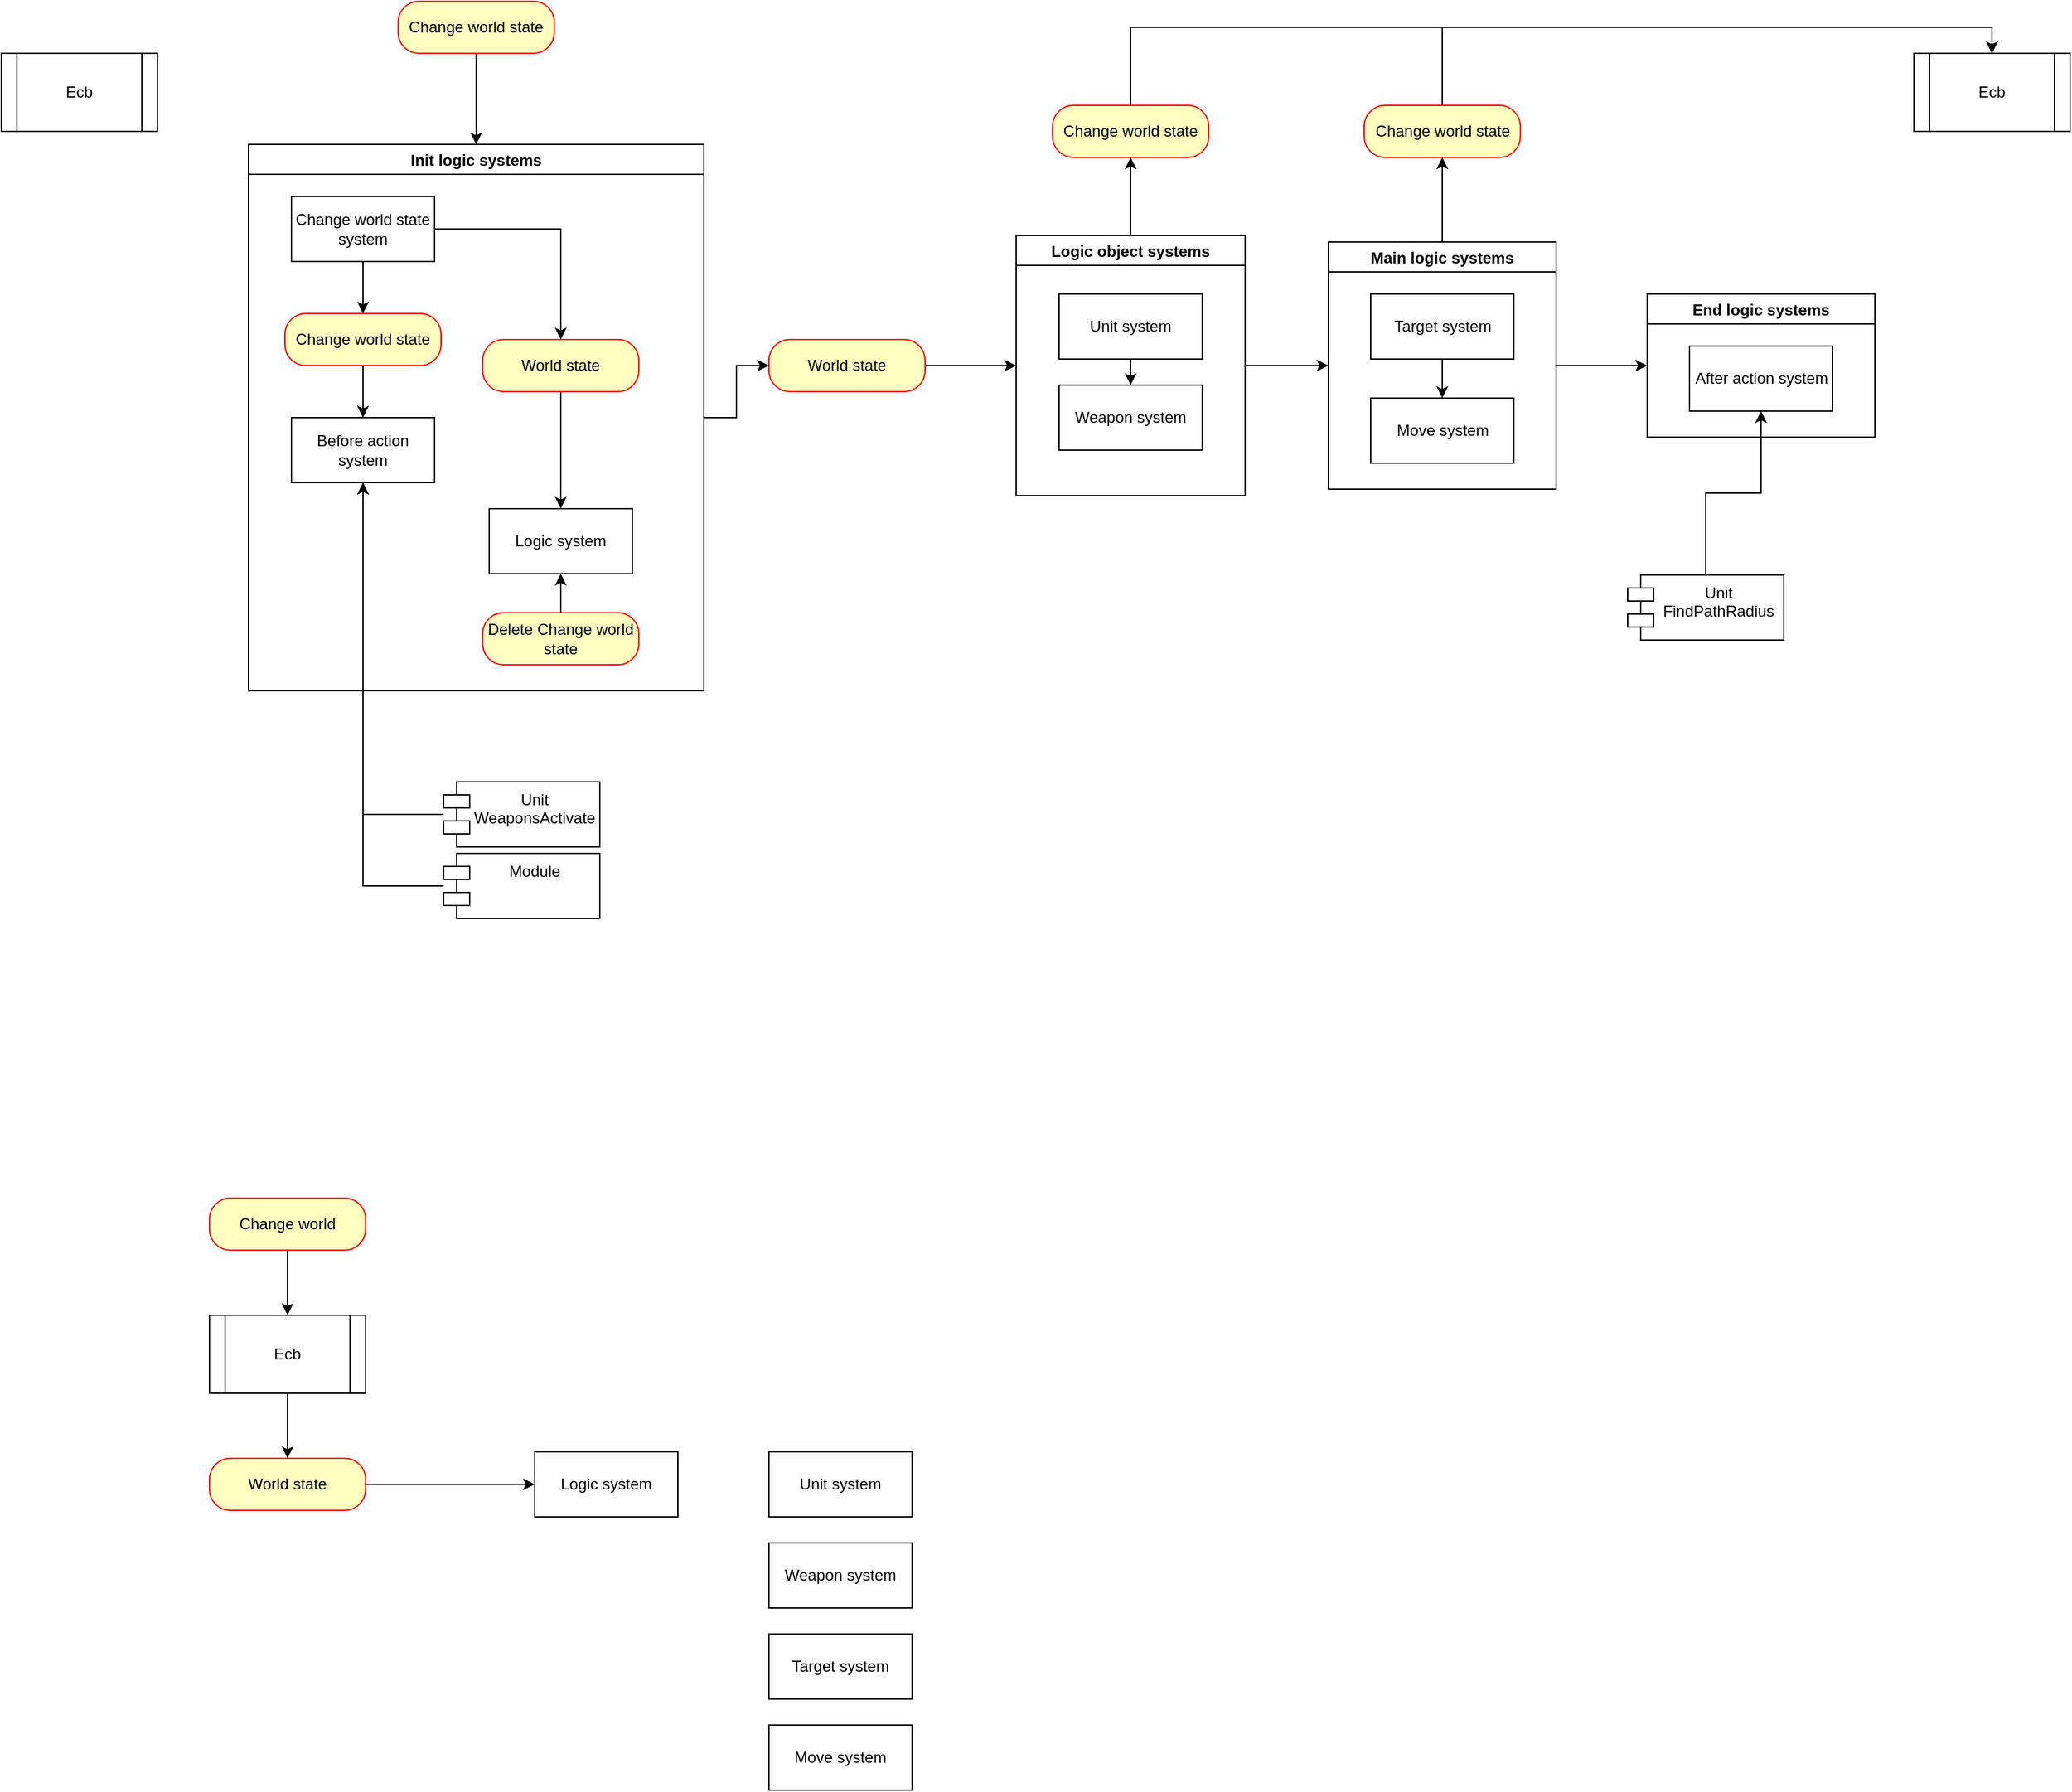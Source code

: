 <mxfile version="24.2.5" type="device">
  <diagram name="Page-1" id="e7e014a7-5840-1c2e-5031-d8a46d1fe8dd">
    <mxGraphModel dx="2669" dy="1713" grid="1" gridSize="10" guides="1" tooltips="1" connect="1" arrows="1" fold="1" page="1" pageScale="1" pageWidth="1169" pageHeight="826" background="none" math="0" shadow="0">
      <root>
        <mxCell id="0" />
        <mxCell id="1" parent="0" />
        <mxCell id="HRvXYHc8o0frA4JeWxxP-78" style="edgeStyle=orthogonalEdgeStyle;rounded=0;orthogonalLoop=1;jettySize=auto;html=1;entryX=0;entryY=0.5;entryDx=0;entryDy=0;" parent="1" source="LcB2ee6cxv5KPlvGH40b-41" target="HRvXYHc8o0frA4JeWxxP-27" edge="1">
          <mxGeometry relative="1" as="geometry" />
        </mxCell>
        <mxCell id="HRvXYHc8o0frA4JeWxxP-90" style="edgeStyle=orthogonalEdgeStyle;rounded=0;orthogonalLoop=1;jettySize=auto;html=1;entryX=0.5;entryY=1;entryDx=0;entryDy=0;" parent="1" source="LcB2ee6cxv5KPlvGH40b-41" target="HRvXYHc8o0frA4JeWxxP-88" edge="1">
          <mxGeometry relative="1" as="geometry" />
        </mxCell>
        <mxCell id="LcB2ee6cxv5KPlvGH40b-41" value="Logic object systems" style="swimlane;" parent="1" vertex="1">
          <mxGeometry x="610" y="60" width="176" height="200" as="geometry" />
        </mxCell>
        <mxCell id="HRvXYHc8o0frA4JeWxxP-3" value="Unit system" style="html=1;whiteSpace=wrap;" parent="LcB2ee6cxv5KPlvGH40b-41" vertex="1">
          <mxGeometry x="33" y="45" width="110" height="50" as="geometry" />
        </mxCell>
        <mxCell id="HRvXYHc8o0frA4JeWxxP-4" value="Weapon system" style="html=1;whiteSpace=wrap;" parent="LcB2ee6cxv5KPlvGH40b-41" vertex="1">
          <mxGeometry x="33" y="115" width="110" height="50" as="geometry" />
        </mxCell>
        <mxCell id="HRvXYHc8o0frA4JeWxxP-14" value="" style="edgeStyle=orthogonalEdgeStyle;rounded=0;orthogonalLoop=1;jettySize=auto;html=1;" parent="LcB2ee6cxv5KPlvGH40b-41" source="HRvXYHc8o0frA4JeWxxP-3" target="HRvXYHc8o0frA4JeWxxP-4" edge="1">
          <mxGeometry relative="1" as="geometry" />
        </mxCell>
        <mxCell id="HRvXYHc8o0frA4JeWxxP-102" style="edgeStyle=orthogonalEdgeStyle;rounded=0;orthogonalLoop=1;jettySize=auto;html=1;entryX=0.5;entryY=0;entryDx=0;entryDy=0;" parent="1" source="HRvXYHc8o0frA4JeWxxP-9" target="HRvXYHc8o0frA4JeWxxP-26" edge="1">
          <mxGeometry relative="1" as="geometry" />
        </mxCell>
        <mxCell id="HRvXYHc8o0frA4JeWxxP-9" value="Change world state" style="rounded=1;whiteSpace=wrap;html=1;arcSize=40;fontColor=#000000;fillColor=#ffffc0;strokeColor=#ff0000;" parent="1" vertex="1">
          <mxGeometry x="135" y="-120" width="120" height="40" as="geometry" />
        </mxCell>
        <mxCell id="HRvXYHc8o0frA4JeWxxP-79" style="edgeStyle=orthogonalEdgeStyle;rounded=0;orthogonalLoop=1;jettySize=auto;html=1;entryX=0;entryY=0.5;entryDx=0;entryDy=0;" parent="1" source="HRvXYHc8o0frA4JeWxxP-98" target="LcB2ee6cxv5KPlvGH40b-41" edge="1">
          <mxGeometry relative="1" as="geometry" />
        </mxCell>
        <mxCell id="HRvXYHc8o0frA4JeWxxP-26" value="Init logic systems" style="swimlane;" parent="1" vertex="1">
          <mxGeometry x="20" y="-10" width="350" height="420" as="geometry" />
        </mxCell>
        <mxCell id="HRvXYHc8o0frA4JeWxxP-35" value="Before action system" style="html=1;whiteSpace=wrap;" parent="HRvXYHc8o0frA4JeWxxP-26" vertex="1">
          <mxGeometry x="33" y="210" width="110" height="50" as="geometry" />
        </mxCell>
        <mxCell id="HRvXYHc8o0frA4JeWxxP-36" value="&lt;div&gt;Logic system&lt;br&gt;&lt;/div&gt;" style="html=1;whiteSpace=wrap;" parent="HRvXYHc8o0frA4JeWxxP-26" vertex="1">
          <mxGeometry x="185" y="280" width="110" height="50" as="geometry" />
        </mxCell>
        <mxCell id="HRvXYHc8o0frA4JeWxxP-96" style="edgeStyle=orthogonalEdgeStyle;rounded=0;orthogonalLoop=1;jettySize=auto;html=1;" parent="HRvXYHc8o0frA4JeWxxP-26" source="HRvXYHc8o0frA4JeWxxP-19" target="HRvXYHc8o0frA4JeWxxP-95" edge="1">
          <mxGeometry relative="1" as="geometry" />
        </mxCell>
        <mxCell id="HRvXYHc8o0frA4JeWxxP-105" style="edgeStyle=orthogonalEdgeStyle;rounded=0;orthogonalLoop=1;jettySize=auto;html=1;" parent="HRvXYHc8o0frA4JeWxxP-26" source="HRvXYHc8o0frA4JeWxxP-106" target="HRvXYHc8o0frA4JeWxxP-35" edge="1">
          <mxGeometry relative="1" as="geometry" />
        </mxCell>
        <mxCell id="HRvXYHc8o0frA4JeWxxP-19" value="Change world state system" style="html=1;whiteSpace=wrap;" parent="HRvXYHc8o0frA4JeWxxP-26" vertex="1">
          <mxGeometry x="33" y="40" width="110" height="50" as="geometry" />
        </mxCell>
        <mxCell id="HRvXYHc8o0frA4JeWxxP-97" style="edgeStyle=orthogonalEdgeStyle;rounded=0;orthogonalLoop=1;jettySize=auto;html=1;entryX=0.5;entryY=0;entryDx=0;entryDy=0;" parent="HRvXYHc8o0frA4JeWxxP-26" source="HRvXYHc8o0frA4JeWxxP-95" target="HRvXYHc8o0frA4JeWxxP-36" edge="1">
          <mxGeometry relative="1" as="geometry" />
        </mxCell>
        <mxCell id="HRvXYHc8o0frA4JeWxxP-95" value="&lt;div&gt;World state&lt;/div&gt;" style="rounded=1;whiteSpace=wrap;html=1;arcSize=40;fontColor=#000000;fillColor=#ffffc0;strokeColor=#ff0000;" parent="HRvXYHc8o0frA4JeWxxP-26" vertex="1">
          <mxGeometry x="180" y="150" width="120" height="40" as="geometry" />
        </mxCell>
        <mxCell id="HRvXYHc8o0frA4JeWxxP-106" value="Change world state" style="rounded=1;whiteSpace=wrap;html=1;arcSize=40;fontColor=#000000;fillColor=#ffffc0;strokeColor=#ff0000;" parent="HRvXYHc8o0frA4JeWxxP-26" vertex="1">
          <mxGeometry x="28" y="130" width="120" height="40" as="geometry" />
        </mxCell>
        <mxCell id="HRvXYHc8o0frA4JeWxxP-107" value="" style="edgeStyle=orthogonalEdgeStyle;rounded=0;orthogonalLoop=1;jettySize=auto;html=1;" parent="HRvXYHc8o0frA4JeWxxP-26" source="HRvXYHc8o0frA4JeWxxP-19" target="HRvXYHc8o0frA4JeWxxP-106" edge="1">
          <mxGeometry relative="1" as="geometry">
            <mxPoint x="108" y="80" as="sourcePoint" />
            <mxPoint x="108" y="200" as="targetPoint" />
          </mxGeometry>
        </mxCell>
        <mxCell id="HRvXYHc8o0frA4JeWxxP-100" value="Delete Change world state" style="rounded=1;whiteSpace=wrap;html=1;arcSize=40;fontColor=#000000;fillColor=#ffffc0;strokeColor=#ff0000;" parent="HRvXYHc8o0frA4JeWxxP-26" vertex="1">
          <mxGeometry x="180" y="360" width="120" height="40" as="geometry" />
        </mxCell>
        <mxCell id="HRvXYHc8o0frA4JeWxxP-108" style="edgeStyle=orthogonalEdgeStyle;rounded=0;orthogonalLoop=1;jettySize=auto;html=1;" parent="HRvXYHc8o0frA4JeWxxP-26" source="HRvXYHc8o0frA4JeWxxP-100" target="HRvXYHc8o0frA4JeWxxP-36" edge="1">
          <mxGeometry relative="1" as="geometry" />
        </mxCell>
        <mxCell id="HRvXYHc8o0frA4JeWxxP-71" style="edgeStyle=orthogonalEdgeStyle;rounded=0;orthogonalLoop=1;jettySize=auto;html=1;" parent="1" source="HRvXYHc8o0frA4JeWxxP-27" target="HRvXYHc8o0frA4JeWxxP-65" edge="1">
          <mxGeometry relative="1" as="geometry" />
        </mxCell>
        <mxCell id="HRvXYHc8o0frA4JeWxxP-92" style="edgeStyle=orthogonalEdgeStyle;rounded=0;orthogonalLoop=1;jettySize=auto;html=1;entryX=0.5;entryY=1;entryDx=0;entryDy=0;" parent="1" source="HRvXYHc8o0frA4JeWxxP-27" target="HRvXYHc8o0frA4JeWxxP-89" edge="1">
          <mxGeometry relative="1" as="geometry" />
        </mxCell>
        <mxCell id="HRvXYHc8o0frA4JeWxxP-27" value="Main logic systems" style="swimlane;" parent="1" vertex="1">
          <mxGeometry x="850" y="65" width="175" height="190" as="geometry" />
        </mxCell>
        <mxCell id="HRvXYHc8o0frA4JeWxxP-5" value="Target system" style="html=1;whiteSpace=wrap;" parent="HRvXYHc8o0frA4JeWxxP-27" vertex="1">
          <mxGeometry x="32.5" y="40" width="110" height="50" as="geometry" />
        </mxCell>
        <mxCell id="HRvXYHc8o0frA4JeWxxP-6" value="Move system" style="html=1;whiteSpace=wrap;" parent="HRvXYHc8o0frA4JeWxxP-27" vertex="1">
          <mxGeometry x="32.5" y="120" width="110" height="50" as="geometry" />
        </mxCell>
        <mxCell id="HRvXYHc8o0frA4JeWxxP-17" value="" style="edgeStyle=orthogonalEdgeStyle;rounded=0;orthogonalLoop=1;jettySize=auto;html=1;entryX=0.5;entryY=0;entryDx=0;entryDy=0;" parent="HRvXYHc8o0frA4JeWxxP-27" source="HRvXYHc8o0frA4JeWxxP-5" target="HRvXYHc8o0frA4JeWxxP-6" edge="1">
          <mxGeometry relative="1" as="geometry" />
        </mxCell>
        <mxCell id="HRvXYHc8o0frA4JeWxxP-103" style="edgeStyle=orthogonalEdgeStyle;rounded=0;orthogonalLoop=1;jettySize=auto;html=1;entryX=0.5;entryY=1;entryDx=0;entryDy=0;" parent="1" source="HRvXYHc8o0frA4JeWxxP-51" target="HRvXYHc8o0frA4JeWxxP-35" edge="1">
          <mxGeometry relative="1" as="geometry" />
        </mxCell>
        <mxCell id="HRvXYHc8o0frA4JeWxxP-51" value="Unit WeaponsActivate" style="shape=module;align=left;spacingLeft=20;align=center;verticalAlign=top;whiteSpace=wrap;html=1;" parent="1" vertex="1">
          <mxGeometry x="170" y="480" width="120" height="50" as="geometry" />
        </mxCell>
        <mxCell id="HRvXYHc8o0frA4JeWxxP-104" style="edgeStyle=orthogonalEdgeStyle;rounded=0;orthogonalLoop=1;jettySize=auto;html=1;entryX=0.5;entryY=1;entryDx=0;entryDy=0;" parent="1" source="HRvXYHc8o0frA4JeWxxP-53" target="HRvXYHc8o0frA4JeWxxP-35" edge="1">
          <mxGeometry relative="1" as="geometry" />
        </mxCell>
        <mxCell id="HRvXYHc8o0frA4JeWxxP-53" value="Module" style="shape=module;align=left;spacingLeft=20;align=center;verticalAlign=top;whiteSpace=wrap;html=1;" parent="1" vertex="1">
          <mxGeometry x="170" y="535" width="120" height="50" as="geometry" />
        </mxCell>
        <mxCell id="HRvXYHc8o0frA4JeWxxP-109" style="edgeStyle=orthogonalEdgeStyle;rounded=0;orthogonalLoop=1;jettySize=auto;html=1;" parent="1" source="HRvXYHc8o0frA4JeWxxP-56" target="HRvXYHc8o0frA4JeWxxP-8" edge="1">
          <mxGeometry relative="1" as="geometry" />
        </mxCell>
        <mxCell id="HRvXYHc8o0frA4JeWxxP-56" value="Unit FindPathRadius" style="shape=module;align=left;spacingLeft=20;align=center;verticalAlign=top;whiteSpace=wrap;html=1;" parent="1" vertex="1">
          <mxGeometry x="1080" y="321" width="120" height="50" as="geometry" />
        </mxCell>
        <mxCell id="HRvXYHc8o0frA4JeWxxP-62" value="Ecb" style="shape=process;whiteSpace=wrap;html=1;backgroundOutline=1;" parent="1" vertex="1">
          <mxGeometry x="1300" y="-80" width="120" height="60" as="geometry" />
        </mxCell>
        <mxCell id="HRvXYHc8o0frA4JeWxxP-65" value="End logic systems" style="swimlane;" parent="1" vertex="1">
          <mxGeometry x="1095" y="105" width="175" height="110" as="geometry" />
        </mxCell>
        <mxCell id="HRvXYHc8o0frA4JeWxxP-8" value="After action system" style="html=1;whiteSpace=wrap;" parent="HRvXYHc8o0frA4JeWxxP-65" vertex="1">
          <mxGeometry x="32.5" y="40" width="110" height="50" as="geometry" />
        </mxCell>
        <mxCell id="HRvXYHc8o0frA4JeWxxP-91" style="edgeStyle=orthogonalEdgeStyle;rounded=0;orthogonalLoop=1;jettySize=auto;html=1;entryX=0.5;entryY=0;entryDx=0;entryDy=0;exitX=0.5;exitY=0;exitDx=0;exitDy=0;" parent="1" source="HRvXYHc8o0frA4JeWxxP-88" target="HRvXYHc8o0frA4JeWxxP-62" edge="1">
          <mxGeometry relative="1" as="geometry">
            <mxPoint x="877.5" y="-110" as="targetPoint" />
          </mxGeometry>
        </mxCell>
        <mxCell id="HRvXYHc8o0frA4JeWxxP-88" value="Change world state" style="rounded=1;whiteSpace=wrap;html=1;arcSize=40;fontColor=#000000;fillColor=#ffffc0;strokeColor=#ff0000;" parent="1" vertex="1">
          <mxGeometry x="638" y="-40" width="120" height="40" as="geometry" />
        </mxCell>
        <mxCell id="HRvXYHc8o0frA4JeWxxP-93" style="edgeStyle=orthogonalEdgeStyle;rounded=0;orthogonalLoop=1;jettySize=auto;html=1;entryX=0.5;entryY=0;entryDx=0;entryDy=0;exitX=0.5;exitY=0;exitDx=0;exitDy=0;" parent="1" source="HRvXYHc8o0frA4JeWxxP-89" target="HRvXYHc8o0frA4JeWxxP-62" edge="1">
          <mxGeometry relative="1" as="geometry">
            <mxPoint x="937.5" y="-80" as="targetPoint" />
          </mxGeometry>
        </mxCell>
        <mxCell id="HRvXYHc8o0frA4JeWxxP-89" value="Change world state" style="rounded=1;whiteSpace=wrap;html=1;arcSize=40;fontColor=#000000;fillColor=#ffffc0;strokeColor=#ff0000;" parent="1" vertex="1">
          <mxGeometry x="877.5" y="-40" width="120" height="40" as="geometry" />
        </mxCell>
        <mxCell id="HRvXYHc8o0frA4JeWxxP-98" value="&lt;div&gt;World state&lt;/div&gt;" style="rounded=1;whiteSpace=wrap;html=1;arcSize=40;fontColor=#000000;fillColor=#ffffc0;strokeColor=#ff0000;" parent="1" vertex="1">
          <mxGeometry x="420" y="140" width="120" height="40" as="geometry" />
        </mxCell>
        <mxCell id="HRvXYHc8o0frA4JeWxxP-99" value="" style="edgeStyle=orthogonalEdgeStyle;rounded=0;orthogonalLoop=1;jettySize=auto;html=1;entryX=0;entryY=0.5;entryDx=0;entryDy=0;" parent="1" source="HRvXYHc8o0frA4JeWxxP-26" target="HRvXYHc8o0frA4JeWxxP-98" edge="1">
          <mxGeometry relative="1" as="geometry">
            <mxPoint x="346" y="160" as="sourcePoint" />
            <mxPoint x="610" y="160" as="targetPoint" />
          </mxGeometry>
        </mxCell>
        <mxCell id="HRvXYHc8o0frA4JeWxxP-110" value="Ecb" style="shape=process;whiteSpace=wrap;html=1;backgroundOutline=1;" parent="1" vertex="1">
          <mxGeometry x="-170" y="-80" width="120" height="60" as="geometry" />
        </mxCell>
        <mxCell id="SGgYD08DwjJo5rGY_g3D-8" style="edgeStyle=orthogonalEdgeStyle;rounded=0;orthogonalLoop=1;jettySize=auto;html=1;" edge="1" parent="1" source="SGgYD08DwjJo5rGY_g3D-1" target="SGgYD08DwjJo5rGY_g3D-7">
          <mxGeometry relative="1" as="geometry" />
        </mxCell>
        <mxCell id="SGgYD08DwjJo5rGY_g3D-1" value="Change world" style="rounded=1;whiteSpace=wrap;html=1;arcSize=40;fontColor=#000000;fillColor=#ffffc0;strokeColor=#ff0000;" vertex="1" parent="1">
          <mxGeometry x="-10" y="800" width="120" height="40" as="geometry" />
        </mxCell>
        <mxCell id="SGgYD08DwjJo5rGY_g3D-2" value="&lt;div&gt;Logic system&lt;br&gt;&lt;/div&gt;" style="html=1;whiteSpace=wrap;" vertex="1" parent="1">
          <mxGeometry x="240" y="995" width="110" height="50" as="geometry" />
        </mxCell>
        <mxCell id="SGgYD08DwjJo5rGY_g3D-3" value="Unit system" style="html=1;whiteSpace=wrap;" vertex="1" parent="1">
          <mxGeometry x="420" y="995" width="110" height="50" as="geometry" />
        </mxCell>
        <mxCell id="SGgYD08DwjJo5rGY_g3D-4" value="Weapon system" style="html=1;whiteSpace=wrap;" vertex="1" parent="1">
          <mxGeometry x="420" y="1065" width="110" height="50" as="geometry" />
        </mxCell>
        <mxCell id="SGgYD08DwjJo5rGY_g3D-5" value="Target system" style="html=1;whiteSpace=wrap;" vertex="1" parent="1">
          <mxGeometry x="420" y="1135" width="110" height="50" as="geometry" />
        </mxCell>
        <mxCell id="SGgYD08DwjJo5rGY_g3D-6" value="Move system" style="html=1;whiteSpace=wrap;" vertex="1" parent="1">
          <mxGeometry x="420" y="1205" width="110" height="50" as="geometry" />
        </mxCell>
        <mxCell id="SGgYD08DwjJo5rGY_g3D-9" style="edgeStyle=orthogonalEdgeStyle;rounded=0;orthogonalLoop=1;jettySize=auto;html=1;" edge="1" parent="1" source="SGgYD08DwjJo5rGY_g3D-10" target="SGgYD08DwjJo5rGY_g3D-2">
          <mxGeometry relative="1" as="geometry" />
        </mxCell>
        <mxCell id="SGgYD08DwjJo5rGY_g3D-7" value="Ecb" style="shape=process;whiteSpace=wrap;html=1;backgroundOutline=1;" vertex="1" parent="1">
          <mxGeometry x="-10" y="890" width="120" height="60" as="geometry" />
        </mxCell>
        <mxCell id="SGgYD08DwjJo5rGY_g3D-11" value="" style="edgeStyle=orthogonalEdgeStyle;rounded=0;orthogonalLoop=1;jettySize=auto;html=1;" edge="1" parent="1" source="SGgYD08DwjJo5rGY_g3D-7" target="SGgYD08DwjJo5rGY_g3D-10">
          <mxGeometry relative="1" as="geometry">
            <mxPoint x="110" y="920" as="sourcePoint" />
            <mxPoint x="340" y="920" as="targetPoint" />
          </mxGeometry>
        </mxCell>
        <mxCell id="SGgYD08DwjJo5rGY_g3D-10" value="&lt;div&gt;World state&lt;/div&gt;" style="rounded=1;whiteSpace=wrap;html=1;arcSize=40;fontColor=#000000;fillColor=#ffffc0;strokeColor=#ff0000;" vertex="1" parent="1">
          <mxGeometry x="-10" y="1000" width="120" height="40" as="geometry" />
        </mxCell>
      </root>
    </mxGraphModel>
  </diagram>
</mxfile>
